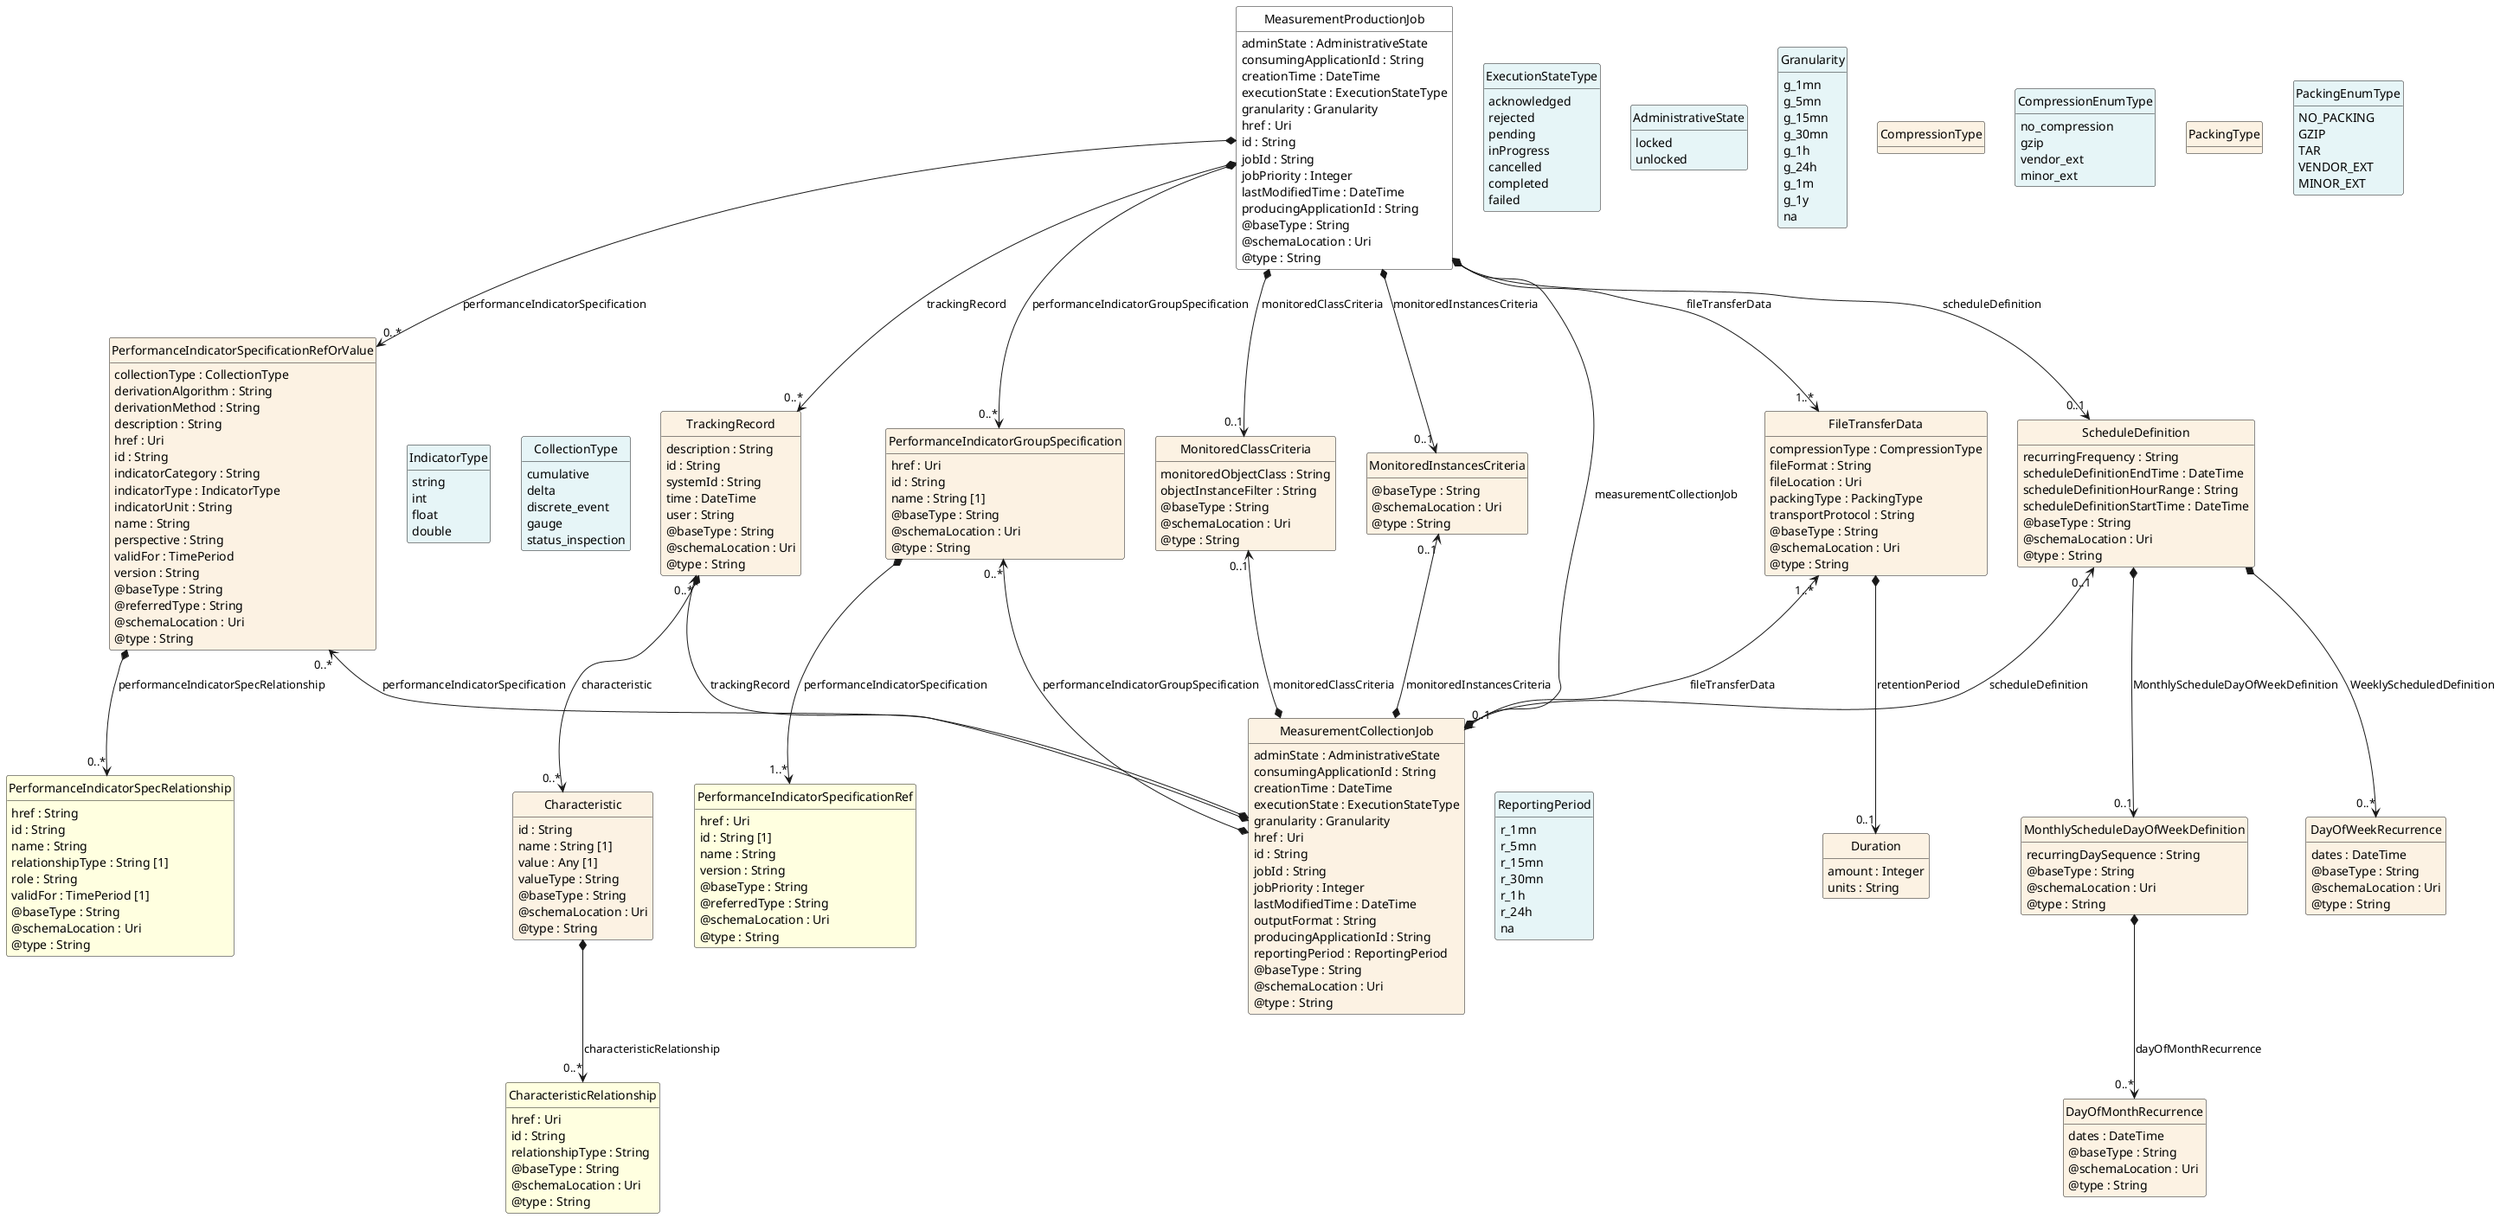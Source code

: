 @startuml
hide circle
hide methods
hide stereotype
show <<Enumeration>> stereotype
skinparam class {
   BackgroundColor<<Enumeration>> #E6F5F7
   BackgroundColor<<Ref>> #FFFFE0
   BackgroundColor<<Pivot>> #FFFFFFF
   BackgroundColor<<SimpleType>> #E2F0DA
   BackgroundColor #FCF2E3
}

class MeasurementProductionJob <<Pivot>> {
    adminState : AdministrativeState
    consumingApplicationId : String
    creationTime : DateTime
    executionState : ExecutionStateType
    granularity : Granularity
    href : Uri
    id : String
    jobId : String
    jobPriority : Integer
    lastModifiedTime : DateTime
    producingApplicationId : String
    @baseType : String
    @schemaLocation : Uri
    @type : String
}

class TrackingRecord  {
    description : String
    id : String
    systemId : String
    time : DateTime
    user : String
    @baseType : String
    @schemaLocation : Uri
    @type : String
}

class Characteristic  {
    id : String
    name : String [1]
    value : Any [1]
    valueType : String
    @baseType : String
    @schemaLocation : Uri
    @type : String
}

class CharacteristicRelationship  <<Ref>> {
    href : Uri
    id : String
    relationshipType : String
    @baseType : String
    @schemaLocation : Uri
    @type : String
}

class ExecutionStateType <<Enumeration>> {
    acknowledged
    rejected
    pending
    inProgress
    cancelled
    completed
    failed
}

class PerformanceIndicatorSpecificationRefOrValue  {
    collectionType : CollectionType
    derivationAlgorithm : String
    derivationMethod : String
    description : String
    href : Uri
    id : String
    indicatorCategory : String
    indicatorType : IndicatorType
    indicatorUnit : String
    name : String
    perspective : String
    validFor : TimePeriod
    version : String
    @baseType : String
    @referredType : String
    @schemaLocation : Uri
    @type : String
}

class PerformanceIndicatorSpecRelationship  <<Ref>> {
    href : String
    id : String
    name : String
    relationshipType : String [1]
    role : String
    validFor : TimePeriod [1]
    @baseType : String
    @schemaLocation : Uri
    @type : String
}

class CollectionType <<Enumeration>> {
    cumulative
    delta
    discrete_event
    gauge
    status_inspection
}

class IndicatorType <<Enumeration>> {
    string
    int
    float
    double
}

class PerformanceIndicatorGroupSpecification  {
    href : Uri
    id : String
    name : String [1]
    @baseType : String
    @schemaLocation : Uri
    @type : String
}

class PerformanceIndicatorSpecificationRef  <<Ref>> {
    href : Uri
    id : String [1]
    name : String
    version : String
    @baseType : String
    @referredType : String
    @schemaLocation : Uri
    @type : String
}

class FileTransferData  {
    compressionType : CompressionType
    fileFormat : String
    fileLocation : Uri
    packingType : PackingType
    transportProtocol : String
    @baseType : String
    @schemaLocation : Uri
    @type : String
}

class CompressionEnumType <<Enumeration>> {
    no_compression
    gzip
    vendor_ext
    minor_ext
}

class PackingEnumType <<Enumeration>> {
    NO_PACKING
    GZIP
    TAR
    VENDOR_EXT
    MINOR_EXT
}

class Duration  {
    amount : Integer
    units : String
}

class ScheduleDefinition  {
    recurringFrequency : String
    scheduleDefinitionEndTime : DateTime
    scheduleDefinitionHourRange : String
    scheduleDefinitionStartTime : DateTime
    @baseType : String
    @schemaLocation : Uri
    @type : String
}

class DayOfWeekRecurrence  {
    dates : DateTime
    @baseType : String
    @schemaLocation : Uri
    @type : String
}

class MonthlyScheduleDayOfWeekDefinition  {
    recurringDaySequence : String
    @baseType : String
    @schemaLocation : Uri
    @type : String
}

class DayOfMonthRecurrence  {
    dates : DateTime
    @baseType : String
    @schemaLocation : Uri
    @type : String
}

class MonitoredClassCriteria  {
    monitoredObjectClass : String
    objectInstanceFilter : String
    @baseType : String
    @schemaLocation : Uri
    @type : String
}

class Granularity <<Enumeration>> {
    g_1mn
    g_5mn
    g_15mn
    g_30mn
    g_1h
    g_24h
    g_1m
    g_1y
    na
}

class MeasurementCollectionJob  {
    adminState : AdministrativeState
    consumingApplicationId : String
    creationTime : DateTime
    executionState : ExecutionStateType
    granularity : Granularity
    href : Uri
    id : String
    jobId : String
    jobPriority : Integer
    lastModifiedTime : DateTime
    outputFormat : String
    producingApplicationId : String
    reportingPeriod : ReportingPeriod
    @baseType : String
    @schemaLocation : Uri
    @type : String
}

class ReportingPeriod <<Enumeration>> {
    r_1mn
    r_5mn
    r_15mn
    r_30mn
    r_1h
    r_24h
    na
}

class MonitoredInstancesCriteria  {
    @baseType : String
    @schemaLocation : Uri
    @type : String
}

class AdministrativeState <<Enumeration>> {
    locked
    unlocked
}

MeasurementProductionJob *-->  "0..1" MonitoredClassCriteria : monitoredClassCriteria

MeasurementProductionJob *-->  "0..1" MonitoredInstancesCriteria : monitoredInstancesCriteria

MeasurementProductionJob -right[hidden]-> ExecutionStateType

ExecutionStateType -right[hidden]-> AdministrativeState

AdministrativeState -right[hidden]-> Granularity

MeasurementProductionJob *-->  "1..*" FileTransferData : fileTransferData

MeasurementProductionJob *-->  "0..*" PerformanceIndicatorSpecificationRefOrValue : performanceIndicatorSpecification

MeasurementProductionJob *-->  "0..*" TrackingRecord : trackingRecord

MeasurementProductionJob *-->  "0..*" PerformanceIndicatorGroupSpecification : performanceIndicatorGroupSpecification

MeasurementProductionJob *-->  "0..1" ScheduleDefinition : scheduleDefinition

MeasurementProductionJob *-->  "0..1" MeasurementCollectionJob : measurementCollectionJob

PerformanceIndicatorSpecificationRefOrValue -right[hidden]-> IndicatorType

IndicatorType -right[hidden]-> CollectionType

MonitoredClassCriteria "0..1" <--* MeasurementCollectionJob : monitoredClassCriteria

MonitoredInstancesCriteria "0..1" <--* MeasurementCollectionJob : monitoredInstancesCriteria

FileTransferData "1..*" <--* MeasurementCollectionJob : fileTransferData

PerformanceIndicatorGroupSpecification "0..*" <--* MeasurementCollectionJob : performanceIndicatorGroupSpecification

PerformanceIndicatorSpecificationRefOrValue "0..*" <--* MeasurementCollectionJob : performanceIndicatorSpecification

ScheduleDefinition "0..1" <--* MeasurementCollectionJob : scheduleDefinition

TrackingRecord "0..*" <--* MeasurementCollectionJob : trackingRecord

MeasurementCollectionJob -right[hidden]-> ReportingPeriod

ScheduleDefinition *-->  "0..*" DayOfWeekRecurrence : WeeklyScheduledDefinition

ScheduleDefinition *-->  "0..1" MonthlyScheduleDayOfWeekDefinition : MonthlyScheduleDayOfWeekDefinition

TrackingRecord *-->  "0..*" Characteristic : characteristic

Characteristic *-->  "0..*" CharacteristicRelationship : characteristicRelationship

PerformanceIndicatorSpecificationRefOrValue *-->  "0..*" PerformanceIndicatorSpecRelationship : performanceIndicatorSpecRelationship

PerformanceIndicatorGroupSpecification *-->  "1..*" PerformanceIndicatorSpecificationRef : performanceIndicatorSpecification

FileTransferData *-->  "0..1" Duration : retentionPeriod

MonthlyScheduleDayOfWeekDefinition *-->  "0..*" DayOfMonthRecurrence : dayOfMonthRecurrence

CompressionType -right[hidden]-> CompressionEnumType

PackingType -right[hidden]-> PackingEnumType

@enduml